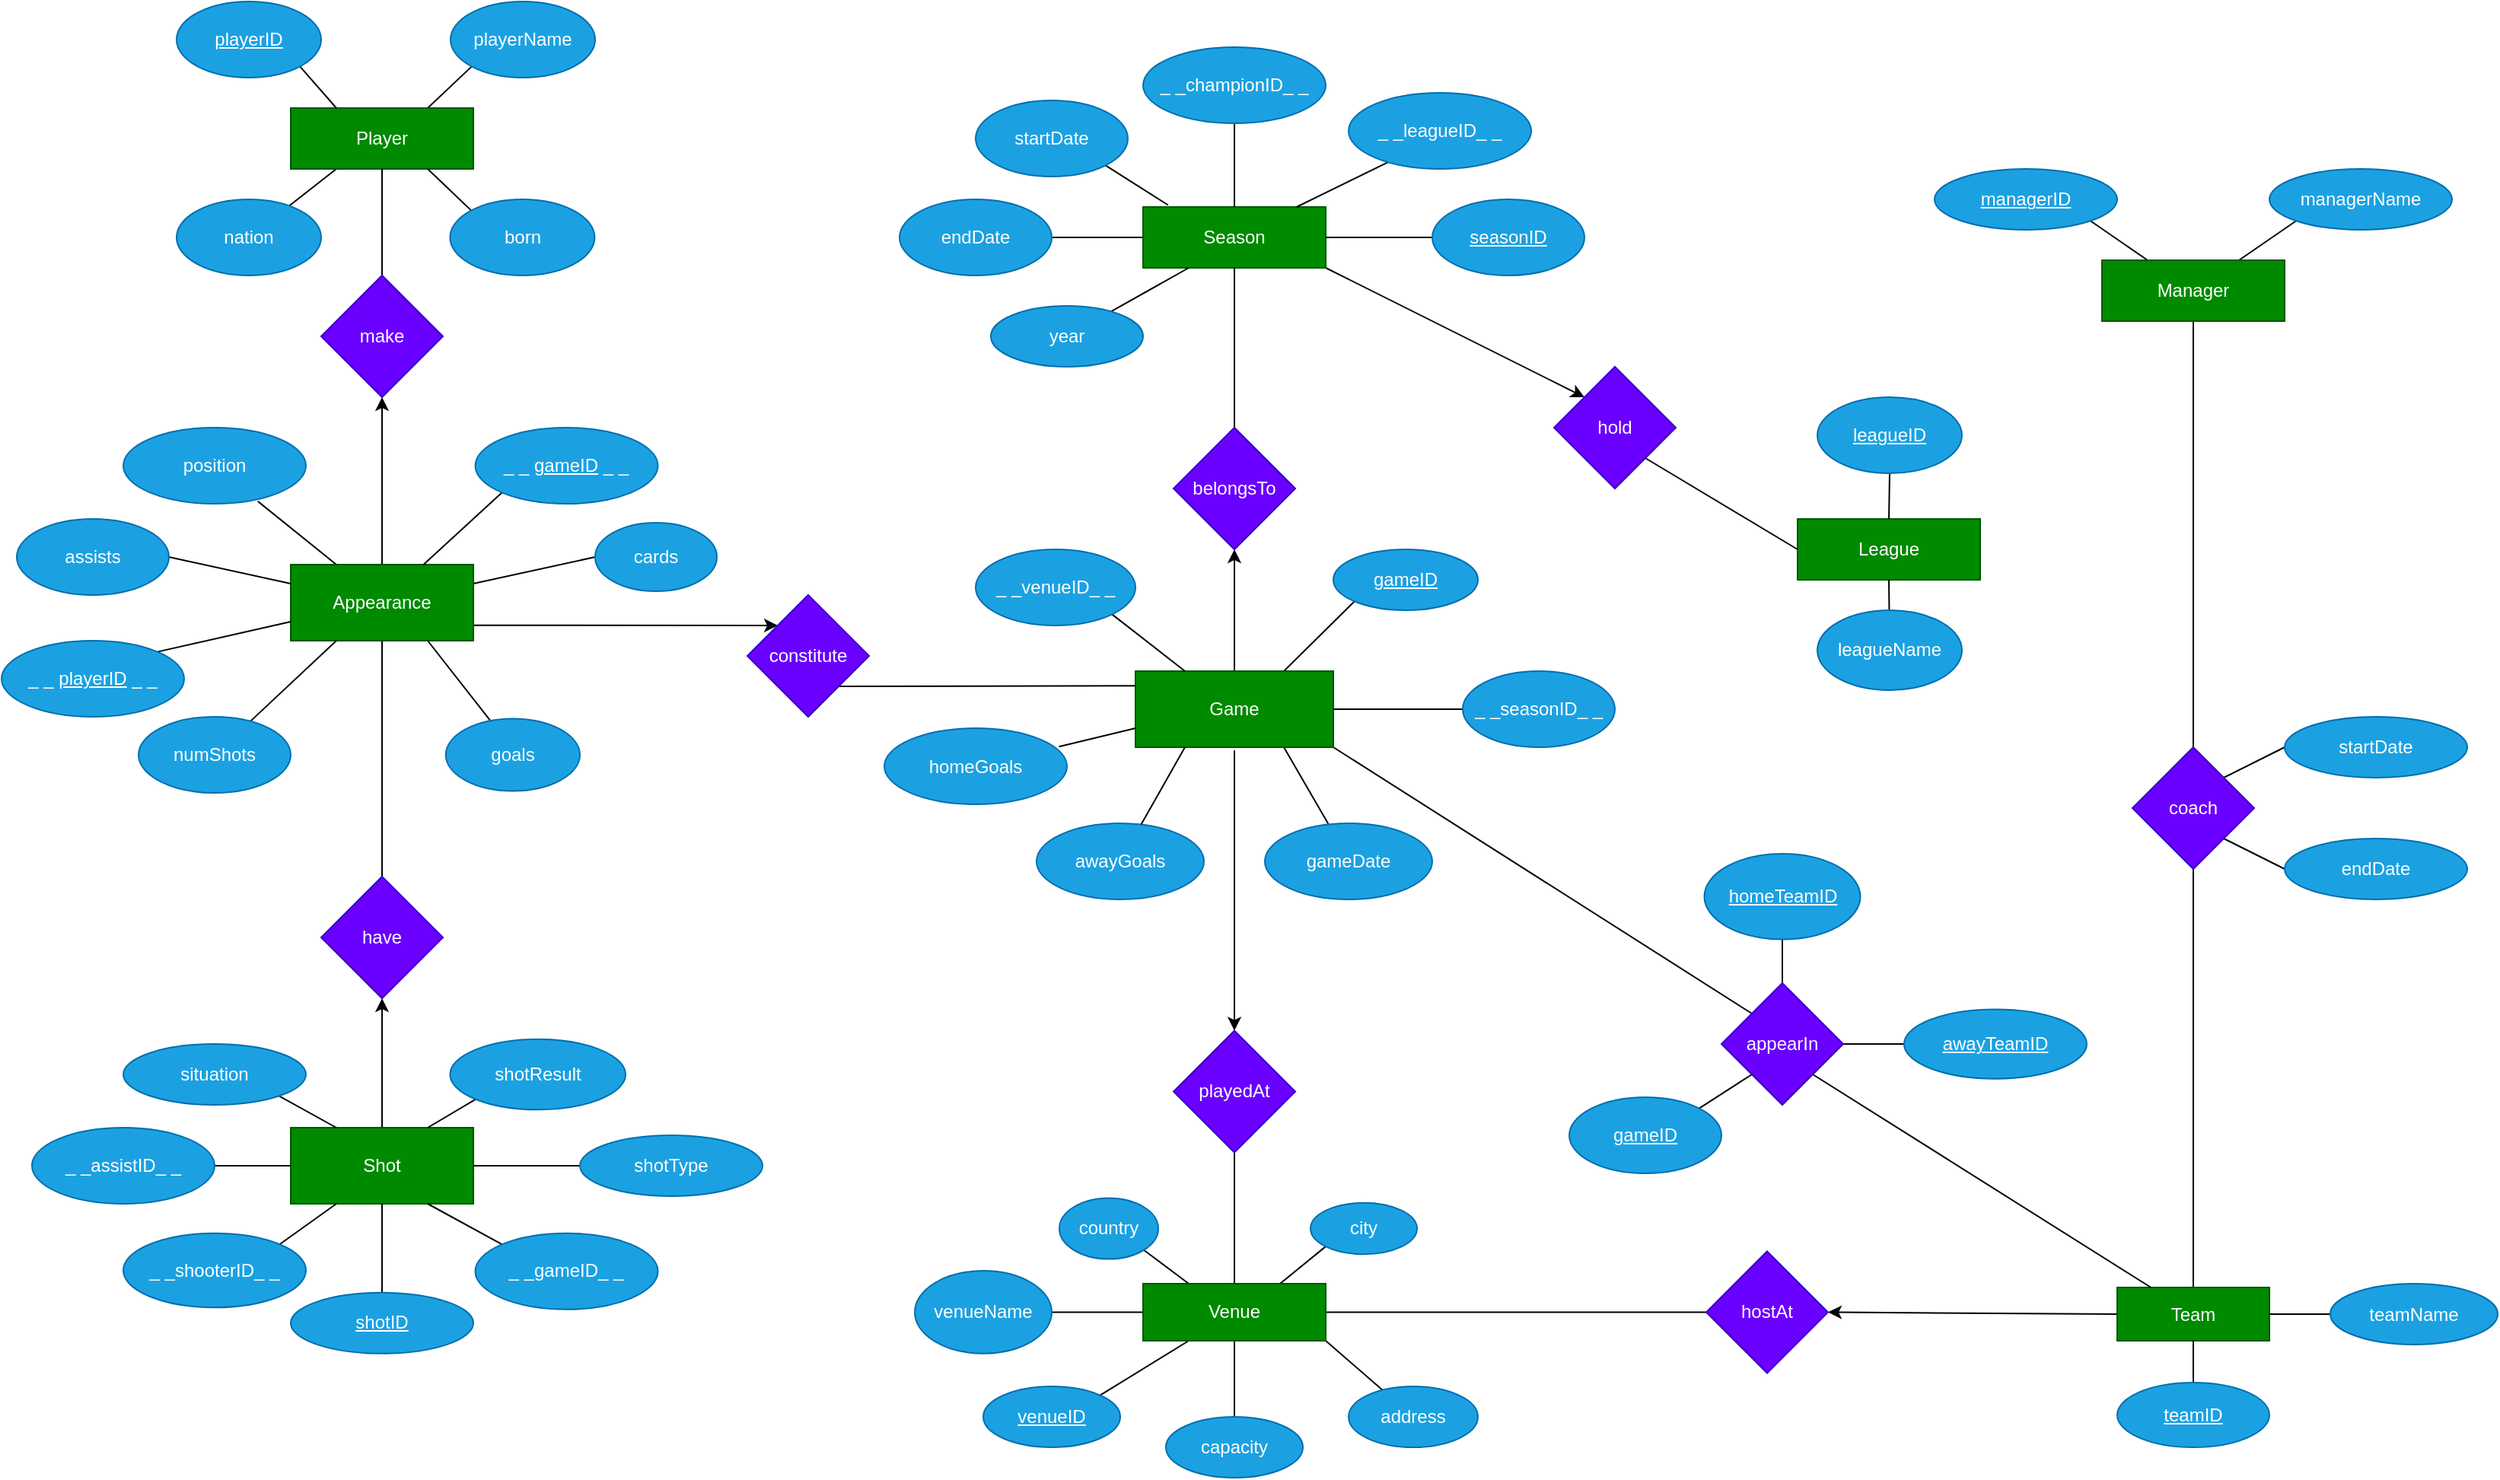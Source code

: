 <mxfile>
    <diagram id="piiMzi1ZAlSd88O1rmsM" name="Page-1">
        <mxGraphModel dx="1258" dy="378" grid="1" gridSize="10" guides="1" tooltips="1" connect="1" arrows="1" fold="1" page="1" pageScale="1" pageWidth="850" pageHeight="1100" math="0" shadow="0">
            <root>
                <mxCell id="0"/>
                <mxCell id="1" parent="0"/>
                <mxCell id="235" style="edgeStyle=none;html=1;exitX=0;exitY=0.5;exitDx=0;exitDy=0;endArrow=classic;endFill=1;entryX=1;entryY=0.5;entryDx=0;entryDy=0;" parent="1" source="6" target="223" edge="1">
                    <mxGeometry relative="1" as="geometry">
                        <mxPoint x="300" y="800" as="targetPoint"/>
                    </mxGeometry>
                </mxCell>
                <mxCell id="259" style="edgeStyle=none;html=1;entryX=0.5;entryY=1;entryDx=0;entryDy=0;endArrow=none;endFill=0;exitX=0.5;exitY=0;exitDx=0;exitDy=0;" parent="1" source="6" target="256" edge="1">
                    <mxGeometry relative="1" as="geometry">
                        <mxPoint x="640" y="640" as="sourcePoint"/>
                    </mxGeometry>
                </mxCell>
                <mxCell id="6" value="Team" style="rounded=0;whiteSpace=wrap;html=1;fillColor=#008a00;fontColor=#ffffff;strokeColor=#005700;" parent="1" vertex="1">
                    <mxGeometry x="580" y="935" width="100" height="35" as="geometry"/>
                </mxCell>
                <mxCell id="34" style="edgeStyle=none;html=1;exitX=0.5;exitY=0;exitDx=0;exitDy=0;endArrow=none;endFill=0;entryX=0.5;entryY=1;entryDx=0;entryDy=0;" parent="1" source="7" target="6" edge="1">
                    <mxGeometry relative="1" as="geometry">
                        <mxPoint x="690" y="950" as="targetPoint"/>
                    </mxGeometry>
                </mxCell>
                <mxCell id="7" value="&lt;u&gt;teamID&lt;/u&gt;" style="ellipse;whiteSpace=wrap;html=1;fillColor=#1ba1e2;fontColor=#ffffff;strokeColor=#006EAF;" parent="1" vertex="1">
                    <mxGeometry x="580" y="997.5" width="100" height="42.5" as="geometry"/>
                </mxCell>
                <mxCell id="33" style="edgeStyle=none;html=1;exitX=0;exitY=0.5;exitDx=0;exitDy=0;entryX=1;entryY=0.5;entryDx=0;entryDy=0;endArrow=none;endFill=0;" parent="1" source="10" target="6" edge="1">
                    <mxGeometry relative="1" as="geometry"/>
                </mxCell>
                <mxCell id="10" value="teamName" style="ellipse;whiteSpace=wrap;html=1;fillColor=#1ba1e2;fontColor=#ffffff;strokeColor=#006EAF;" parent="1" vertex="1">
                    <mxGeometry x="720" y="932.5" width="110" height="40" as="geometry"/>
                </mxCell>
                <mxCell id="25" style="edgeStyle=none;html=1;entryX=0;entryY=1;entryDx=0;entryDy=0;endArrow=none;endFill=0;exitX=0.75;exitY=0;exitDx=0;exitDy=0;" parent="1" source="16" target="17" edge="1">
                    <mxGeometry relative="1" as="geometry">
                        <mxPoint x="10" y="560" as="sourcePoint"/>
                    </mxGeometry>
                </mxCell>
                <mxCell id="32" style="edgeStyle=none;html=1;endArrow=none;endFill=0;exitX=0.75;exitY=1;exitDx=0;exitDy=0;entryX=0.379;entryY=0.008;entryDx=0;entryDy=0;entryPerimeter=0;" parent="1" source="16" target="20" edge="1">
                    <mxGeometry relative="1" as="geometry">
                        <mxPoint x="20" y="470" as="sourcePoint"/>
                    </mxGeometry>
                </mxCell>
                <mxCell id="110" style="edgeStyle=none;html=1;exitX=0.5;exitY=0;exitDx=0;exitDy=0;entryX=0.5;entryY=1;entryDx=0;entryDy=0;startArrow=none;startFill=0;endArrow=classic;endFill=1;" parent="1" source="16" target="109" edge="1">
                    <mxGeometry relative="1" as="geometry">
                        <mxPoint x="-100" y="400" as="targetPoint"/>
                    </mxGeometry>
                </mxCell>
                <mxCell id="180" style="edgeStyle=none;html=1;exitX=1;exitY=1;exitDx=0;exitDy=0;startArrow=none;startFill=0;endArrow=none;endFill=0;entryX=0;entryY=0;entryDx=0;entryDy=0;" parent="1" source="16" target="139" edge="1">
                    <mxGeometry relative="1" as="geometry">
                        <mxPoint x="280" y="750" as="targetPoint"/>
                    </mxGeometry>
                </mxCell>
                <mxCell id="237" style="edgeStyle=none;html=1;endArrow=classic;endFill=1;entryX=0.5;entryY=0;entryDx=0;entryDy=0;exitX=0.5;exitY=1.039;exitDx=0;exitDy=0;exitPerimeter=0;" parent="1" source="16" target="229" edge="1">
                    <mxGeometry relative="1" as="geometry">
                        <mxPoint y="590" as="sourcePoint"/>
                        <mxPoint y="760" as="targetPoint"/>
                    </mxGeometry>
                </mxCell>
                <mxCell id="16" value="Game" style="rounded=0;whiteSpace=wrap;html=1;fillColor=#008a00;fontColor=#ffffff;strokeColor=#005700;" parent="1" vertex="1">
                    <mxGeometry x="-65" y="530" width="130" height="50" as="geometry"/>
                </mxCell>
                <mxCell id="17" value="&lt;u&gt;gameID&lt;/u&gt;" style="ellipse;whiteSpace=wrap;html=1;fillColor=#1ba1e2;fontColor=#ffffff;strokeColor=#006EAF;" parent="1" vertex="1">
                    <mxGeometry x="65" y="450" width="95" height="40" as="geometry"/>
                </mxCell>
                <mxCell id="20" value="gameDate" style="ellipse;whiteSpace=wrap;html=1;fillColor=#1ba1e2;fontColor=#ffffff;strokeColor=#006EAF;" parent="1" vertex="1">
                    <mxGeometry x="20" y="630" width="110" height="50" as="geometry"/>
                </mxCell>
                <mxCell id="175" style="edgeStyle=none;html=1;startArrow=none;startFill=0;endArrow=none;endFill=0;entryX=0.5;entryY=0;entryDx=0;entryDy=0;exitX=0.5;exitY=1;exitDx=0;exitDy=0;" parent="1" source="21" target="139" edge="1">
                    <mxGeometry relative="1" as="geometry">
                        <mxPoint x="480" y="675" as="targetPoint"/>
                        <mxPoint x="370" y="680" as="sourcePoint"/>
                    </mxGeometry>
                </mxCell>
                <mxCell id="21" value="&lt;u&gt;homeTeamID&lt;/u&gt;" style="ellipse;whiteSpace=wrap;html=1;fillColor=#1ba1e2;fontColor=#ffffff;strokeColor=#006EAF;" parent="1" vertex="1">
                    <mxGeometry x="308.75" y="650" width="102.5" height="56.25" as="geometry"/>
                </mxCell>
                <mxCell id="174" style="edgeStyle=none;html=1;exitX=0;exitY=0.5;exitDx=0;exitDy=0;entryX=1;entryY=0.5;entryDx=0;entryDy=0;startArrow=none;startFill=0;endArrow=none;endFill=0;" parent="1" source="22" target="139" edge="1">
                    <mxGeometry relative="1" as="geometry">
                        <mxPoint x="420" y="675" as="targetPoint"/>
                    </mxGeometry>
                </mxCell>
                <mxCell id="22" value="&lt;u&gt;awayTeamID&lt;/u&gt;" style="ellipse;whiteSpace=wrap;html=1;fillColor=#1ba1e2;fontColor=#ffffff;strokeColor=#006EAF;" parent="1" vertex="1">
                    <mxGeometry x="440" y="752.19" width="120" height="45.63" as="geometry"/>
                </mxCell>
                <mxCell id="24" value="awayGoals" style="ellipse;whiteSpace=wrap;html=1;fillColor=#1ba1e2;fontColor=#ffffff;strokeColor=#006EAF;" parent="1" vertex="1">
                    <mxGeometry x="-130" y="630" width="110" height="50" as="geometry"/>
                </mxCell>
                <mxCell id="35" value="League" style="rounded=0;whiteSpace=wrap;html=1;fillColor=#008a00;fontColor=#ffffff;strokeColor=#005700;" parent="1" vertex="1">
                    <mxGeometry x="370" y="430" width="120" height="40" as="geometry"/>
                </mxCell>
                <mxCell id="39" style="edgeStyle=none;html=1;exitX=0.5;exitY=1;exitDx=0;exitDy=0;entryX=0.5;entryY=0;entryDx=0;entryDy=0;endArrow=none;endFill=0;" parent="1" source="36" target="35" edge="1">
                    <mxGeometry relative="1" as="geometry"/>
                </mxCell>
                <mxCell id="36" value="&lt;u&gt;leagueID&lt;/u&gt;" style="ellipse;whiteSpace=wrap;html=1;fillColor=#1ba1e2;fontColor=#ffffff;strokeColor=#006EAF;" parent="1" vertex="1">
                    <mxGeometry x="383" y="350" width="95" height="50" as="geometry"/>
                </mxCell>
                <mxCell id="38" style="edgeStyle=none;html=1;entryX=0.5;entryY=1;entryDx=0;entryDy=0;endArrow=none;endFill=0;" parent="1" source="37" target="35" edge="1">
                    <mxGeometry relative="1" as="geometry"/>
                </mxCell>
                <mxCell id="37" value="leagueName" style="ellipse;whiteSpace=wrap;html=1;fillColor=#1ba1e2;fontColor=#ffffff;strokeColor=#006EAF;" parent="1" vertex="1">
                    <mxGeometry x="383" y="490" width="95" height="52.5" as="geometry"/>
                </mxCell>
                <mxCell id="252" style="edgeStyle=none;html=1;exitX=0.75;exitY=0;exitDx=0;exitDy=0;entryX=0;entryY=1;entryDx=0;entryDy=0;endArrow=none;endFill=0;" parent="1" source="40" target="44" edge="1">
                    <mxGeometry relative="1" as="geometry"/>
                </mxCell>
                <mxCell id="337" style="edgeStyle=none;html=1;exitX=0.25;exitY=1;exitDx=0;exitDy=0;endArrow=none;endFill=0;" edge="1" parent="1" source="40" target="335">
                    <mxGeometry relative="1" as="geometry"/>
                </mxCell>
                <mxCell id="40" value="Player" style="whiteSpace=wrap;html=1;fillColor=#008a00;fontColor=#ffffff;strokeColor=#005700;" parent="1" vertex="1">
                    <mxGeometry x="-620" y="160" width="120" height="40" as="geometry"/>
                </mxCell>
                <mxCell id="45" style="edgeStyle=none;html=1;exitX=1;exitY=1;exitDx=0;exitDy=0;entryX=0.25;entryY=0;entryDx=0;entryDy=0;endArrow=none;endFill=0;" parent="1" source="43" target="40" edge="1">
                    <mxGeometry relative="1" as="geometry"/>
                </mxCell>
                <mxCell id="43" value="&lt;u&gt;playerID&lt;/u&gt;" style="ellipse;whiteSpace=wrap;html=1;fillColor=#1ba1e2;fontColor=#ffffff;strokeColor=#006EAF;" parent="1" vertex="1">
                    <mxGeometry x="-695" y="90" width="95" height="50" as="geometry"/>
                </mxCell>
                <mxCell id="44" value="playerName" style="ellipse;whiteSpace=wrap;html=1;fillColor=#1ba1e2;fontColor=#ffffff;strokeColor=#006EAF;" parent="1" vertex="1">
                    <mxGeometry x="-515" y="90" width="95" height="50" as="geometry"/>
                </mxCell>
                <mxCell id="64" style="edgeStyle=none;html=1;exitX=0.25;exitY=0;exitDx=0;exitDy=0;entryX=0.737;entryY=0.969;entryDx=0;entryDy=0;endArrow=none;endFill=0;entryPerimeter=0;" parent="1" source="47" target="63" edge="1">
                    <mxGeometry relative="1" as="geometry"/>
                </mxCell>
                <mxCell id="114" style="edgeStyle=none;html=1;startArrow=none;startFill=0;endArrow=classic;endFill=1;entryX=0.5;entryY=1;entryDx=0;entryDy=0;" parent="1" target="113" edge="1">
                    <mxGeometry relative="1" as="geometry">
                        <mxPoint x="-600" y="330" as="targetPoint"/>
                        <mxPoint x="-560" y="460" as="sourcePoint"/>
                    </mxGeometry>
                </mxCell>
                <mxCell id="136" style="edgeStyle=none;html=1;exitX=1.001;exitY=0.797;exitDx=0;exitDy=0;entryX=0;entryY=0;entryDx=0;entryDy=0;startArrow=none;startFill=0;endArrow=classic;endFill=1;exitPerimeter=0;" parent="1" source="47" target="132" edge="1">
                    <mxGeometry relative="1" as="geometry"/>
                </mxCell>
                <mxCell id="159" style="edgeStyle=none;html=1;exitX=1;exitY=0.25;exitDx=0;exitDy=0;entryX=0;entryY=0.5;entryDx=0;entryDy=0;startArrow=none;startFill=0;endArrow=none;endFill=0;" parent="1" source="47" target="67" edge="1">
                    <mxGeometry relative="1" as="geometry"/>
                </mxCell>
                <mxCell id="283" style="edgeStyle=none;html=1;endArrow=none;endFill=0;exitX=0.5;exitY=1;exitDx=0;exitDy=0;entryX=0.5;entryY=0;entryDx=0;entryDy=0;" parent="1" source="47" target="282" edge="1">
                    <mxGeometry relative="1" as="geometry">
                        <mxPoint x="-560" y="520" as="sourcePoint"/>
                    </mxGeometry>
                </mxCell>
                <mxCell id="47" value="Appearance" style="whiteSpace=wrap;html=1;fillColor=#008a00;fontColor=#ffffff;strokeColor=#005700;" parent="1" vertex="1">
                    <mxGeometry x="-620" y="460" width="120" height="50" as="geometry"/>
                </mxCell>
                <mxCell id="155" style="edgeStyle=none;html=1;exitX=1;exitY=0.5;exitDx=0;exitDy=0;startArrow=none;startFill=0;endArrow=none;endFill=0;entryX=0;entryY=0.25;entryDx=0;entryDy=0;" parent="1" source="58" target="47" edge="1">
                    <mxGeometry relative="1" as="geometry">
                        <mxPoint x="-620" y="485" as="targetPoint"/>
                    </mxGeometry>
                </mxCell>
                <mxCell id="58" value="assists" style="ellipse;whiteSpace=wrap;html=1;fillColor=#1ba1e2;fontColor=#ffffff;strokeColor=#006EAF;" parent="1" vertex="1">
                    <mxGeometry x="-800" y="430" width="100" height="50" as="geometry"/>
                </mxCell>
                <mxCell id="63" value="position" style="ellipse;whiteSpace=wrap;html=1;fillColor=#1ba1e2;fontColor=#ffffff;strokeColor=#006EAF;" parent="1" vertex="1">
                    <mxGeometry x="-730" y="370" width="120" height="50" as="geometry"/>
                </mxCell>
                <mxCell id="67" value="cards" style="ellipse;whiteSpace=wrap;html=1;fillColor=#1ba1e2;fontColor=#ffffff;strokeColor=#006EAF;" parent="1" vertex="1">
                    <mxGeometry x="-420" y="432.5" width="80" height="45" as="geometry"/>
                </mxCell>
                <mxCell id="172" style="edgeStyle=none;html=1;entryX=0;entryY=0;entryDx=0;entryDy=0;startArrow=none;startFill=0;endArrow=classic;endFill=1;exitX=1;exitY=1;exitDx=0;exitDy=0;" parent="1" source="73" target="143" edge="1">
                    <mxGeometry relative="1" as="geometry">
                        <mxPoint x="60" y="250" as="sourcePoint"/>
                    </mxGeometry>
                </mxCell>
                <mxCell id="249" style="edgeStyle=none;html=1;exitX=0.137;exitY=-0.031;exitDx=0;exitDy=0;entryX=1;entryY=1;entryDx=0;entryDy=0;endArrow=none;endFill=0;exitPerimeter=0;" parent="1" source="73" target="329" edge="1">
                    <mxGeometry relative="1" as="geometry">
                        <mxPoint x="-89.51" y="206.88" as="targetPoint"/>
                    </mxGeometry>
                </mxCell>
                <mxCell id="250" style="edgeStyle=none;html=1;exitX=0;exitY=0.5;exitDx=0;exitDy=0;entryX=1;entryY=0.5;entryDx=0;entryDy=0;endArrow=none;endFill=0;" parent="1" source="73" target="248" edge="1">
                    <mxGeometry relative="1" as="geometry"/>
                </mxCell>
                <mxCell id="73" value="Season" style="whiteSpace=wrap;html=1;fillColor=#008a00;fontColor=#ffffff;strokeColor=#005700;" parent="1" vertex="1">
                    <mxGeometry x="-60" y="225" width="120" height="40" as="geometry"/>
                </mxCell>
                <mxCell id="76" style="edgeStyle=none;html=1;exitX=0.5;exitY=1;exitDx=0;exitDy=0;endArrow=none;endFill=0;entryX=0.5;entryY=0;entryDx=0;entryDy=0;" parent="1" source="168" target="73" edge="1">
                    <mxGeometry relative="1" as="geometry">
                        <mxPoint x="-125" y="210" as="sourcePoint"/>
                    </mxGeometry>
                </mxCell>
                <mxCell id="156" style="edgeStyle=none;html=1;entryX=0.25;entryY=1;entryDx=0;entryDy=0;startArrow=none;startFill=0;endArrow=none;endFill=0;" parent="1" source="90" target="47" edge="1">
                    <mxGeometry relative="1" as="geometry"/>
                </mxCell>
                <mxCell id="90" value="numShots" style="ellipse;whiteSpace=wrap;html=1;fillColor=#1ba1e2;fontColor=#ffffff;strokeColor=#006EAF;" parent="1" vertex="1">
                    <mxGeometry x="-720" y="560" width="100" height="50" as="geometry"/>
                </mxCell>
                <mxCell id="158" style="edgeStyle=none;html=1;entryX=0.75;entryY=1;entryDx=0;entryDy=0;startArrow=none;startFill=0;endArrow=none;endFill=0;exitX=0.348;exitY=0.065;exitDx=0;exitDy=0;exitPerimeter=0;" parent="1" source="92" target="47" edge="1">
                    <mxGeometry relative="1" as="geometry">
                        <mxPoint x="-470" y="570" as="sourcePoint"/>
                    </mxGeometry>
                </mxCell>
                <mxCell id="92" value="goals" style="ellipse;whiteSpace=wrap;html=1;fillColor=#1ba1e2;fontColor=#ffffff;strokeColor=#006EAF;" parent="1" vertex="1">
                    <mxGeometry x="-518.13" y="561.25" width="88.13" height="47.5" as="geometry"/>
                </mxCell>
                <mxCell id="112" style="edgeStyle=none;html=1;startArrow=none;startFill=0;endArrow=none;endFill=0;entryX=0.25;entryY=1;entryDx=0;entryDy=0;" parent="1" source="85" target="73" edge="1">
                    <mxGeometry relative="1" as="geometry">
                        <mxPoint x="-40" y="260" as="targetPoint"/>
                    </mxGeometry>
                </mxCell>
                <mxCell id="273" style="edgeStyle=none;html=1;endArrow=none;endFill=0;entryX=0.5;entryY=1;entryDx=0;entryDy=0;" parent="1" source="109" target="73" edge="1">
                    <mxGeometry relative="1" as="geometry">
                        <mxPoint x="90" y="410" as="sourcePoint"/>
                        <mxPoint y="280" as="targetPoint"/>
                    </mxGeometry>
                </mxCell>
                <mxCell id="109" value="belongsTo" style="rhombus;whiteSpace=wrap;html=1;fillColor=#6a00ff;fontColor=#ffffff;strokeColor=#3700CC;" parent="1" vertex="1">
                    <mxGeometry x="-40" y="370" width="80" height="80" as="geometry"/>
                </mxCell>
                <mxCell id="115" style="edgeStyle=none;html=1;startArrow=none;startFill=0;endArrow=none;endFill=0;entryX=0.5;entryY=1;entryDx=0;entryDy=0;" parent="1" target="40" edge="1">
                    <mxGeometry relative="1" as="geometry">
                        <mxPoint x="-560" y="270" as="sourcePoint"/>
                        <mxPoint x="-580" y="220" as="targetPoint"/>
                    </mxGeometry>
                </mxCell>
                <mxCell id="113" value="make" style="rhombus;whiteSpace=wrap;html=1;fillColor=#6a00ff;fontColor=#ffffff;strokeColor=#3700CC;" parent="1" vertex="1">
                    <mxGeometry x="-600" y="270" width="80" height="80" as="geometry"/>
                </mxCell>
                <mxCell id="135" style="edgeStyle=none;html=1;exitX=1;exitY=1;exitDx=0;exitDy=0;entryX=0.001;entryY=0.193;entryDx=0;entryDy=0;startArrow=none;startFill=0;endArrow=none;endFill=0;entryPerimeter=0;" parent="1" source="132" target="16" edge="1">
                    <mxGeometry relative="1" as="geometry">
                        <mxPoint x="-240" y="520" as="sourcePoint"/>
                    </mxGeometry>
                </mxCell>
                <mxCell id="132" value="constitute" style="rhombus;whiteSpace=wrap;html=1;fillColor=#6a00ff;fontColor=#ffffff;strokeColor=#3700CC;" parent="1" vertex="1">
                    <mxGeometry x="-320" y="480" width="80" height="80" as="geometry"/>
                </mxCell>
                <mxCell id="181" style="edgeStyle=none;html=1;exitX=1;exitY=1;exitDx=0;exitDy=0;startArrow=none;startFill=0;endArrow=none;endFill=0;" parent="1" source="139" target="6" edge="1">
                    <mxGeometry relative="1" as="geometry">
                        <mxPoint x="300" y="620" as="targetPoint"/>
                    </mxGeometry>
                </mxCell>
                <mxCell id="139" value="appearIn" style="rhombus;whiteSpace=wrap;html=1;fillColor=#6a00ff;fontColor=#ffffff;strokeColor=#3700CC;" parent="1" vertex="1">
                    <mxGeometry x="320" y="735" width="80" height="80" as="geometry"/>
                </mxCell>
                <mxCell id="171" style="edgeStyle=none;html=1;exitX=1;exitY=1;exitDx=0;exitDy=0;startArrow=none;startFill=0;endArrow=none;endFill=0;entryX=0;entryY=0.5;entryDx=0;entryDy=0;" parent="1" source="143" target="35" edge="1">
                    <mxGeometry relative="1" as="geometry">
                        <mxPoint x="360" y="430" as="targetPoint"/>
                    </mxGeometry>
                </mxCell>
                <mxCell id="143" value="hold" style="rhombus;whiteSpace=wrap;html=1;fillColor=#6a00ff;fontColor=#ffffff;strokeColor=#3700CC;" parent="1" vertex="1">
                    <mxGeometry x="210" y="330" width="80" height="80" as="geometry"/>
                </mxCell>
                <mxCell id="168" value="_ _championID_ _" style="ellipse;whiteSpace=wrap;html=1;fillColor=#1ba1e2;fontColor=#ffffff;strokeColor=#006EAF;" parent="1" vertex="1">
                    <mxGeometry x="-60" y="120" width="120" height="50" as="geometry"/>
                </mxCell>
                <mxCell id="170" style="edgeStyle=none;html=1;exitX=0.221;exitY=0.906;exitDx=0;exitDy=0;startArrow=none;startFill=0;endArrow=none;endFill=0;exitPerimeter=0;" parent="1" source="169" target="73" edge="1">
                    <mxGeometry relative="1" as="geometry"/>
                </mxCell>
                <mxCell id="169" value="_ _leagueID_ _" style="ellipse;whiteSpace=wrap;html=1;fillColor=#1ba1e2;fontColor=#ffffff;strokeColor=#006EAF;" parent="1" vertex="1">
                    <mxGeometry x="75" y="150" width="120" height="50" as="geometry"/>
                </mxCell>
                <mxCell id="208" style="edgeStyle=none;html=1;entryX=0;entryY=1;entryDx=0;entryDy=0;endArrow=none;endFill=0;exitX=0.75;exitY=0;exitDx=0;exitDy=0;" parent="1" source="216" target="206" edge="1">
                    <mxGeometry relative="1" as="geometry">
                        <mxPoint x="560" y="930" as="sourcePoint"/>
                    </mxGeometry>
                </mxCell>
                <mxCell id="275" style="edgeStyle=none;html=1;entryX=1;entryY=1;entryDx=0;entryDy=0;endArrow=none;endFill=0;exitX=0.25;exitY=0;exitDx=0;exitDy=0;" parent="1" source="216" target="274" edge="1">
                    <mxGeometry relative="1" as="geometry">
                        <mxPoint x="620" y="930" as="sourcePoint"/>
                    </mxGeometry>
                </mxCell>
                <mxCell id="277" style="edgeStyle=none;html=1;exitX=1;exitY=1;exitDx=0;exitDy=0;endArrow=none;endFill=0;" parent="1" source="216" target="276" edge="1">
                    <mxGeometry relative="1" as="geometry">
                        <mxPoint x="620" y="966.25" as="sourcePoint"/>
                    </mxGeometry>
                </mxCell>
                <mxCell id="206" value="city" style="ellipse;whiteSpace=wrap;html=1;fillColor=#1ba1e2;fontColor=#ffffff;strokeColor=#006EAF;" parent="1" vertex="1">
                    <mxGeometry x="50" y="879.38" width="70" height="33.75" as="geometry"/>
                </mxCell>
                <mxCell id="218" style="edgeStyle=none;html=1;exitX=0.25;exitY=1;exitDx=0;exitDy=0;entryX=1;entryY=0;entryDx=0;entryDy=0;endArrow=none;endFill=0;" parent="1" source="216" target="217" edge="1">
                    <mxGeometry relative="1" as="geometry"/>
                </mxCell>
                <mxCell id="220" style="edgeStyle=none;html=1;exitX=0.5;exitY=1;exitDx=0;exitDy=0;endArrow=none;endFill=0;entryX=0.5;entryY=0;entryDx=0;entryDy=0;" parent="1" source="216" target="219" edge="1">
                    <mxGeometry relative="1" as="geometry">
                        <mxPoint y="1020" as="targetPoint"/>
                    </mxGeometry>
                </mxCell>
                <mxCell id="222" style="edgeStyle=none;html=1;exitX=0;exitY=0.5;exitDx=0;exitDy=0;entryX=1;entryY=0.5;entryDx=0;entryDy=0;endArrow=none;endFill=0;" parent="1" source="216" target="221" edge="1">
                    <mxGeometry relative="1" as="geometry"/>
                </mxCell>
                <mxCell id="233" style="edgeStyle=none;html=1;exitX=1;exitY=0.5;exitDx=0;exitDy=0;entryX=0;entryY=0.5;entryDx=0;entryDy=0;endArrow=none;endFill=0;" parent="1" source="216" target="223" edge="1">
                    <mxGeometry relative="1" as="geometry">
                        <mxPoint x="310" y="830" as="targetPoint"/>
                    </mxGeometry>
                </mxCell>
                <mxCell id="236" style="edgeStyle=none;html=1;entryX=0.5;entryY=1;entryDx=0;entryDy=0;endArrow=none;endFill=0;exitX=0.5;exitY=0;exitDx=0;exitDy=0;" parent="1" source="216" target="229" edge="1">
                    <mxGeometry relative="1" as="geometry">
                        <mxPoint y="920" as="sourcePoint"/>
                    </mxGeometry>
                </mxCell>
                <mxCell id="216" value="Venue" style="rounded=0;whiteSpace=wrap;html=1;fillColor=#008a00;fontColor=#ffffff;strokeColor=#005700;" parent="1" vertex="1">
                    <mxGeometry x="-60" y="932.49" width="120" height="37.5" as="geometry"/>
                </mxCell>
                <mxCell id="217" value="&lt;u&gt;venueID&lt;/u&gt;" style="ellipse;whiteSpace=wrap;html=1;fillColor=#1ba1e2;fontColor=#ffffff;strokeColor=#006EAF;" parent="1" vertex="1">
                    <mxGeometry x="-165" y="1000" width="90" height="40" as="geometry"/>
                </mxCell>
                <mxCell id="219" value="capacity" style="ellipse;whiteSpace=wrap;html=1;fillColor=#1ba1e2;fontColor=#ffffff;strokeColor=#006EAF;" parent="1" vertex="1">
                    <mxGeometry x="-45" y="1020" width="90" height="40" as="geometry"/>
                </mxCell>
                <mxCell id="221" value="venueName" style="ellipse;whiteSpace=wrap;html=1;fillColor=#1ba1e2;fontColor=#ffffff;strokeColor=#006EAF;" parent="1" vertex="1">
                    <mxGeometry x="-210" y="924.06" width="90" height="54.37" as="geometry"/>
                </mxCell>
                <mxCell id="223" value="hostAt" style="rhombus;whiteSpace=wrap;html=1;fillColor=#6a00ff;fontColor=#ffffff;strokeColor=#3700CC;" parent="1" vertex="1">
                    <mxGeometry x="310" y="911.25" width="80" height="80" as="geometry"/>
                </mxCell>
                <mxCell id="229" value="playedAt" style="rhombus;whiteSpace=wrap;html=1;fillColor=#6a00ff;fontColor=#ffffff;strokeColor=#3700CC;" parent="1" vertex="1">
                    <mxGeometry x="-40" y="766.25" width="80" height="80" as="geometry"/>
                </mxCell>
                <mxCell id="245" style="edgeStyle=none;html=1;exitX=0;exitY=0.75;exitDx=0;exitDy=0;entryX=0.956;entryY=0.242;entryDx=0;entryDy=0;endArrow=none;endFill=0;entryPerimeter=0;" parent="1" source="16" target="244" edge="1">
                    <mxGeometry relative="1" as="geometry">
                        <mxPoint x="-190" y="610" as="sourcePoint"/>
                    </mxGeometry>
                </mxCell>
                <mxCell id="246" style="edgeStyle=none;html=1;exitX=0.25;exitY=1;exitDx=0;exitDy=0;endArrow=none;endFill=0;" parent="1" source="16" target="24" edge="1">
                    <mxGeometry relative="1" as="geometry">
                        <mxPoint x="-100" y="610" as="sourcePoint"/>
                    </mxGeometry>
                </mxCell>
                <mxCell id="244" value="homeGoals" style="ellipse;whiteSpace=wrap;html=1;fillColor=#1ba1e2;fontColor=#ffffff;strokeColor=#006EAF;" parent="1" vertex="1">
                    <mxGeometry x="-230" y="567.5" width="120" height="50" as="geometry"/>
                </mxCell>
                <mxCell id="248" value="endDate" style="ellipse;whiteSpace=wrap;html=1;fillColor=#1ba1e2;fontColor=#ffffff;strokeColor=#006EAF;" parent="1" vertex="1">
                    <mxGeometry x="-220" y="220" width="100" height="50" as="geometry"/>
                </mxCell>
                <mxCell id="258" style="edgeStyle=none;html=1;entryX=0.5;entryY=0;entryDx=0;entryDy=0;endArrow=none;endFill=0;exitX=0.5;exitY=1;exitDx=0;exitDy=0;" parent="1" source="253" target="256" edge="1">
                    <mxGeometry relative="1" as="geometry">
                        <mxPoint x="620" y="300" as="sourcePoint"/>
                    </mxGeometry>
                </mxCell>
                <mxCell id="263" style="edgeStyle=none;html=1;exitX=0.25;exitY=0;exitDx=0;exitDy=0;entryX=1;entryY=1;entryDx=0;entryDy=0;endArrow=none;endFill=0;" parent="1" source="253" target="262" edge="1">
                    <mxGeometry relative="1" as="geometry">
                        <mxPoint x="588.8" y="260" as="sourcePoint"/>
                    </mxGeometry>
                </mxCell>
                <mxCell id="265" style="edgeStyle=none;html=1;entryX=0;entryY=1;entryDx=0;entryDy=0;endArrow=none;endFill=0;exitX=0.75;exitY=0;exitDx=0;exitDy=0;" parent="1" source="253" target="264" edge="1">
                    <mxGeometry relative="1" as="geometry">
                        <mxPoint x="630" y="220" as="sourcePoint"/>
                    </mxGeometry>
                </mxCell>
                <mxCell id="268" style="edgeStyle=none;html=1;exitX=1;exitY=0;exitDx=0;exitDy=0;entryX=0;entryY=0.5;entryDx=0;entryDy=0;endArrow=none;endFill=0;" parent="1" source="256" target="331" edge="1">
                    <mxGeometry relative="1" as="geometry">
                        <mxPoint x="685" y="580" as="targetPoint"/>
                    </mxGeometry>
                </mxCell>
                <mxCell id="269" style="edgeStyle=none;html=1;entryX=0;entryY=0.5;entryDx=0;entryDy=0;endArrow=none;endFill=0;exitX=1;exitY=1;exitDx=0;exitDy=0;" parent="1" source="256" target="333" edge="1">
                    <mxGeometry relative="1" as="geometry">
                        <mxPoint x="655" y="510" as="sourcePoint"/>
                        <mxPoint x="685" y="660" as="targetPoint"/>
                    </mxGeometry>
                </mxCell>
                <mxCell id="253" value="Manager" style="whiteSpace=wrap;html=1;fillColor=#008a00;fontColor=#ffffff;strokeColor=#005700;" parent="1" vertex="1">
                    <mxGeometry x="570" y="260" width="120" height="40" as="geometry"/>
                </mxCell>
                <mxCell id="256" value="coach" style="rhombus;whiteSpace=wrap;html=1;fillColor=#6a00ff;fontColor=#ffffff;strokeColor=#3700CC;" parent="1" vertex="1">
                    <mxGeometry x="590" y="580" width="80" height="80" as="geometry"/>
                </mxCell>
                <mxCell id="262" value="&lt;u&gt;managerID&lt;/u&gt;" style="ellipse;whiteSpace=wrap;html=1;fillColor=#1ba1e2;fontColor=#ffffff;strokeColor=#006EAF;" parent="1" vertex="1">
                    <mxGeometry x="460" y="200" width="120" height="40" as="geometry"/>
                </mxCell>
                <mxCell id="264" value="managerName" style="ellipse;whiteSpace=wrap;html=1;fillColor=#1ba1e2;fontColor=#ffffff;strokeColor=#006EAF;" parent="1" vertex="1">
                    <mxGeometry x="680" y="200" width="120" height="40" as="geometry"/>
                </mxCell>
                <mxCell id="85" value="year" style="ellipse;whiteSpace=wrap;html=1;fillColor=#1ba1e2;fontColor=#ffffff;strokeColor=#006EAF;" parent="1" vertex="1">
                    <mxGeometry x="-160" y="290" width="100" height="40" as="geometry"/>
                </mxCell>
                <mxCell id="274" value="country" style="ellipse;whiteSpace=wrap;html=1;fillColor=#1ba1e2;fontColor=#ffffff;strokeColor=#006EAF;" parent="1" vertex="1">
                    <mxGeometry x="-115" y="876.26" width="65" height="40" as="geometry"/>
                </mxCell>
                <mxCell id="276" value="address" style="ellipse;whiteSpace=wrap;html=1;fillColor=#1ba1e2;fontColor=#ffffff;strokeColor=#006EAF;" parent="1" vertex="1">
                    <mxGeometry x="75" y="1000" width="85" height="40" as="geometry"/>
                </mxCell>
                <mxCell id="284" style="edgeStyle=none;html=1;exitX=0.5;exitY=0;exitDx=0;exitDy=0;entryX=0.5;entryY=1;entryDx=0;entryDy=0;" parent="1" source="281" target="282" edge="1">
                    <mxGeometry relative="1" as="geometry">
                        <mxPoint x="-561" y="750" as="targetPoint"/>
                    </mxGeometry>
                </mxCell>
                <mxCell id="281" value="Shot" style="whiteSpace=wrap;html=1;fillColor=#008a00;fontColor=#ffffff;strokeColor=#005700;" parent="1" vertex="1">
                    <mxGeometry x="-620" y="830" width="120" height="50" as="geometry"/>
                </mxCell>
                <mxCell id="282" value="have" style="rhombus;whiteSpace=wrap;html=1;fillColor=#6a00ff;fontColor=#ffffff;strokeColor=#3700CC;" parent="1" vertex="1">
                    <mxGeometry x="-600" y="665" width="80" height="80" as="geometry"/>
                </mxCell>
                <mxCell id="288" style="edgeStyle=none;html=1;exitX=0.5;exitY=0;exitDx=0;exitDy=0;entryX=0.5;entryY=1;entryDx=0;entryDy=0;endArrow=none;endFill=0;" parent="1" source="286" target="281" edge="1">
                    <mxGeometry relative="1" as="geometry"/>
                </mxCell>
                <mxCell id="286" value="&lt;u&gt;shotID&lt;/u&gt;" style="ellipse;whiteSpace=wrap;html=1;fillColor=#1ba1e2;fontColor=#ffffff;strokeColor=#006EAF;" parent="1" vertex="1">
                    <mxGeometry x="-620" y="938.43" width="120" height="40" as="geometry"/>
                </mxCell>
                <mxCell id="292" style="edgeStyle=none;html=1;entryX=0.25;entryY=1;entryDx=0;entryDy=0;endArrow=none;endFill=0;exitX=1;exitY=0;exitDx=0;exitDy=0;" parent="1" source="330" target="281" edge="1">
                    <mxGeometry relative="1" as="geometry">
                        <mxPoint x="-670" y="930" as="sourcePoint"/>
                    </mxGeometry>
                </mxCell>
                <mxCell id="291" style="edgeStyle=none;html=1;exitX=0;exitY=0;exitDx=0;exitDy=0;endArrow=none;endFill=0;entryX=0.75;entryY=1;entryDx=0;entryDy=0;" parent="1" source="297" target="281" edge="1">
                    <mxGeometry relative="1" as="geometry">
                        <mxPoint x="-400.0" y="916.25" as="sourcePoint"/>
                        <mxPoint x="-530" y="890" as="targetPoint"/>
                    </mxGeometry>
                </mxCell>
                <mxCell id="296" style="edgeStyle=none;html=1;exitX=1;exitY=0.5;exitDx=0;exitDy=0;endArrow=none;endFill=0;entryX=0;entryY=0.5;entryDx=0;entryDy=0;" parent="1" source="294" target="281" edge="1">
                    <mxGeometry relative="1" as="geometry">
                        <mxPoint x="-620" y="865" as="targetPoint"/>
                    </mxGeometry>
                </mxCell>
                <mxCell id="294" value="_ _assistID_ _" style="ellipse;whiteSpace=wrap;html=1;fillColor=#1ba1e2;fontColor=#ffffff;strokeColor=#006EAF;" parent="1" vertex="1">
                    <mxGeometry x="-790" y="830" width="120" height="50" as="geometry"/>
                </mxCell>
                <mxCell id="297" value="_ _gameID_ _" style="ellipse;whiteSpace=wrap;html=1;fillColor=#1ba1e2;fontColor=#ffffff;strokeColor=#006EAF;" parent="1" vertex="1">
                    <mxGeometry x="-498.74" y="899.38" width="120" height="50" as="geometry"/>
                </mxCell>
                <mxCell id="299" style="edgeStyle=none;html=1;exitX=0;exitY=1;exitDx=0;exitDy=0;entryX=0.75;entryY=0;entryDx=0;entryDy=0;endArrow=none;endFill=0;" parent="1" source="298" target="281" edge="1">
                    <mxGeometry relative="1" as="geometry"/>
                </mxCell>
                <mxCell id="298" value="shotResult" style="ellipse;whiteSpace=wrap;html=1;fillColor=#1ba1e2;fontColor=#ffffff;strokeColor=#006EAF;" parent="1" vertex="1">
                    <mxGeometry x="-515.31" y="771.88" width="115.31" height="46.25" as="geometry"/>
                </mxCell>
                <mxCell id="301" style="edgeStyle=none;html=1;exitX=1;exitY=1;exitDx=0;exitDy=0;entryX=0.25;entryY=0;entryDx=0;entryDy=0;endArrow=none;endFill=0;" parent="1" source="300" target="281" edge="1">
                    <mxGeometry relative="1" as="geometry"/>
                </mxCell>
                <mxCell id="300" value="situation" style="ellipse;whiteSpace=wrap;html=1;fillColor=#1ba1e2;fontColor=#ffffff;strokeColor=#006EAF;" parent="1" vertex="1">
                    <mxGeometry x="-730" y="775" width="120" height="40" as="geometry"/>
                </mxCell>
                <mxCell id="304" style="edgeStyle=none;html=1;exitX=0;exitY=0.5;exitDx=0;exitDy=0;endArrow=none;endFill=0;entryX=1;entryY=0.5;entryDx=0;entryDy=0;" parent="1" source="303" target="281" edge="1">
                    <mxGeometry relative="1" as="geometry">
                        <mxPoint x="-490" y="870" as="targetPoint"/>
                    </mxGeometry>
                </mxCell>
                <mxCell id="303" value="shotType" style="ellipse;whiteSpace=wrap;html=1;fillColor=#1ba1e2;fontColor=#ffffff;strokeColor=#006EAF;" parent="1" vertex="1">
                    <mxGeometry x="-430" y="835" width="120" height="40" as="geometry"/>
                </mxCell>
                <mxCell id="308" style="edgeStyle=none;html=1;exitX=1;exitY=0;exitDx=0;exitDy=0;entryX=0;entryY=1;entryDx=0;entryDy=0;endArrow=none;endFill=0;" parent="1" source="307" target="139" edge="1">
                    <mxGeometry relative="1" as="geometry"/>
                </mxCell>
                <mxCell id="307" value="&lt;u&gt;gameID&lt;/u&gt;" style="ellipse;whiteSpace=wrap;html=1;fillColor=#1ba1e2;fontColor=#ffffff;strokeColor=#006EAF;" parent="1" vertex="1">
                    <mxGeometry x="220" y="810" width="100" height="50" as="geometry"/>
                </mxCell>
                <mxCell id="311" style="edgeStyle=none;html=1;exitX=1;exitY=0;exitDx=0;exitDy=0;entryX=0;entryY=0.75;entryDx=0;entryDy=0;endArrow=none;endFill=0;" parent="1" source="310" target="47" edge="1">
                    <mxGeometry relative="1" as="geometry"/>
                </mxCell>
                <mxCell id="310" value="_ _&amp;nbsp;&lt;u&gt;playerID&lt;/u&gt;&amp;nbsp;_ _" style="ellipse;whiteSpace=wrap;html=1;fontStyle=0;fillColor=#1ba1e2;fontColor=#ffffff;strokeColor=#006EAF;" parent="1" vertex="1">
                    <mxGeometry x="-810" y="510" width="120" height="50" as="geometry"/>
                </mxCell>
                <mxCell id="313" style="edgeStyle=none;html=1;exitX=0;exitY=1;exitDx=0;exitDy=0;endArrow=none;endFill=0;" parent="1" source="312" target="47" edge="1">
                    <mxGeometry relative="1" as="geometry"/>
                </mxCell>
                <mxCell id="312" value="_ _&amp;nbsp;&lt;u&gt;gameID&lt;/u&gt;&amp;nbsp;_ _" style="ellipse;whiteSpace=wrap;html=1;fillColor=#1ba1e2;fontColor=#ffffff;strokeColor=#006EAF;" parent="1" vertex="1">
                    <mxGeometry x="-498.75" y="370" width="120" height="50" as="geometry"/>
                </mxCell>
                <mxCell id="321" style="edgeStyle=none;html=1;exitX=0;exitY=0.5;exitDx=0;exitDy=0;entryX=1;entryY=0.5;entryDx=0;entryDy=0;endArrow=none;endFill=0;" parent="1" source="320" target="73" edge="1">
                    <mxGeometry relative="1" as="geometry"/>
                </mxCell>
                <mxCell id="320" value="&lt;u&gt;seasonID&lt;/u&gt;" style="ellipse;whiteSpace=wrap;html=1;fillColor=#1ba1e2;fontColor=#ffffff;strokeColor=#006EAF;" parent="1" vertex="1">
                    <mxGeometry x="130" y="220" width="100" height="50" as="geometry"/>
                </mxCell>
                <mxCell id="323" style="edgeStyle=none;html=1;exitX=0;exitY=0.5;exitDx=0;exitDy=0;endArrow=none;endFill=0;" parent="1" source="322" target="16" edge="1">
                    <mxGeometry relative="1" as="geometry"/>
                </mxCell>
                <mxCell id="322" value="_ _seasonID_ _" style="ellipse;whiteSpace=wrap;html=1;fillColor=#1ba1e2;fontColor=#ffffff;strokeColor=#006EAF;" parent="1" vertex="1">
                    <mxGeometry x="150" y="530" width="100" height="50" as="geometry"/>
                </mxCell>
                <mxCell id="325" style="edgeStyle=none;html=1;exitX=1;exitY=1;exitDx=0;exitDy=0;entryX=0.25;entryY=0;entryDx=0;entryDy=0;endArrow=none;endFill=0;" parent="1" source="324" target="16" edge="1">
                    <mxGeometry relative="1" as="geometry"/>
                </mxCell>
                <mxCell id="324" value="_ _venueID_ _" style="ellipse;whiteSpace=wrap;html=1;fillColor=#1ba1e2;fontColor=#ffffff;strokeColor=#006EAF;" parent="1" vertex="1">
                    <mxGeometry x="-170" y="450" width="105" height="50" as="geometry"/>
                </mxCell>
                <mxCell id="329" value="startDate" style="ellipse;whiteSpace=wrap;html=1;fillColor=#1ba1e2;fontColor=#ffffff;strokeColor=#006EAF;" parent="1" vertex="1">
                    <mxGeometry x="-170" y="155" width="100" height="50" as="geometry"/>
                </mxCell>
                <mxCell id="330" value="_ _shooterID_ _" style="ellipse;whiteSpace=wrap;html=1;fillColor=#1ba1e2;fontColor=#ffffff;strokeColor=#006EAF;" parent="1" vertex="1">
                    <mxGeometry x="-730" y="899.38" width="120" height="48.75" as="geometry"/>
                </mxCell>
                <mxCell id="331" value="startDate" style="ellipse;whiteSpace=wrap;html=1;fillColor=#1ba1e2;fontColor=#ffffff;strokeColor=#006EAF;" parent="1" vertex="1">
                    <mxGeometry x="690" y="560" width="120" height="40" as="geometry"/>
                </mxCell>
                <mxCell id="333" value="endDate" style="ellipse;whiteSpace=wrap;html=1;fillColor=#1ba1e2;fontColor=#ffffff;strokeColor=#006EAF;" parent="1" vertex="1">
                    <mxGeometry x="690" y="640" width="120" height="40" as="geometry"/>
                </mxCell>
                <mxCell id="338" style="edgeStyle=none;html=1;exitX=0;exitY=0;exitDx=0;exitDy=0;entryX=0.75;entryY=1;entryDx=0;entryDy=0;endArrow=none;endFill=0;" edge="1" parent="1" source="334" target="40">
                    <mxGeometry relative="1" as="geometry"/>
                </mxCell>
                <mxCell id="334" value="born" style="ellipse;whiteSpace=wrap;html=1;fillColor=#1ba1e2;fontColor=#ffffff;strokeColor=#006EAF;" vertex="1" parent="1">
                    <mxGeometry x="-515.31" y="220" width="95" height="50" as="geometry"/>
                </mxCell>
                <mxCell id="335" value="nation" style="ellipse;whiteSpace=wrap;html=1;fillColor=#1ba1e2;fontColor=#ffffff;strokeColor=#006EAF;" vertex="1" parent="1">
                    <mxGeometry x="-695" y="220" width="95" height="50" as="geometry"/>
                </mxCell>
            </root>
        </mxGraphModel>
    </diagram>
</mxfile>